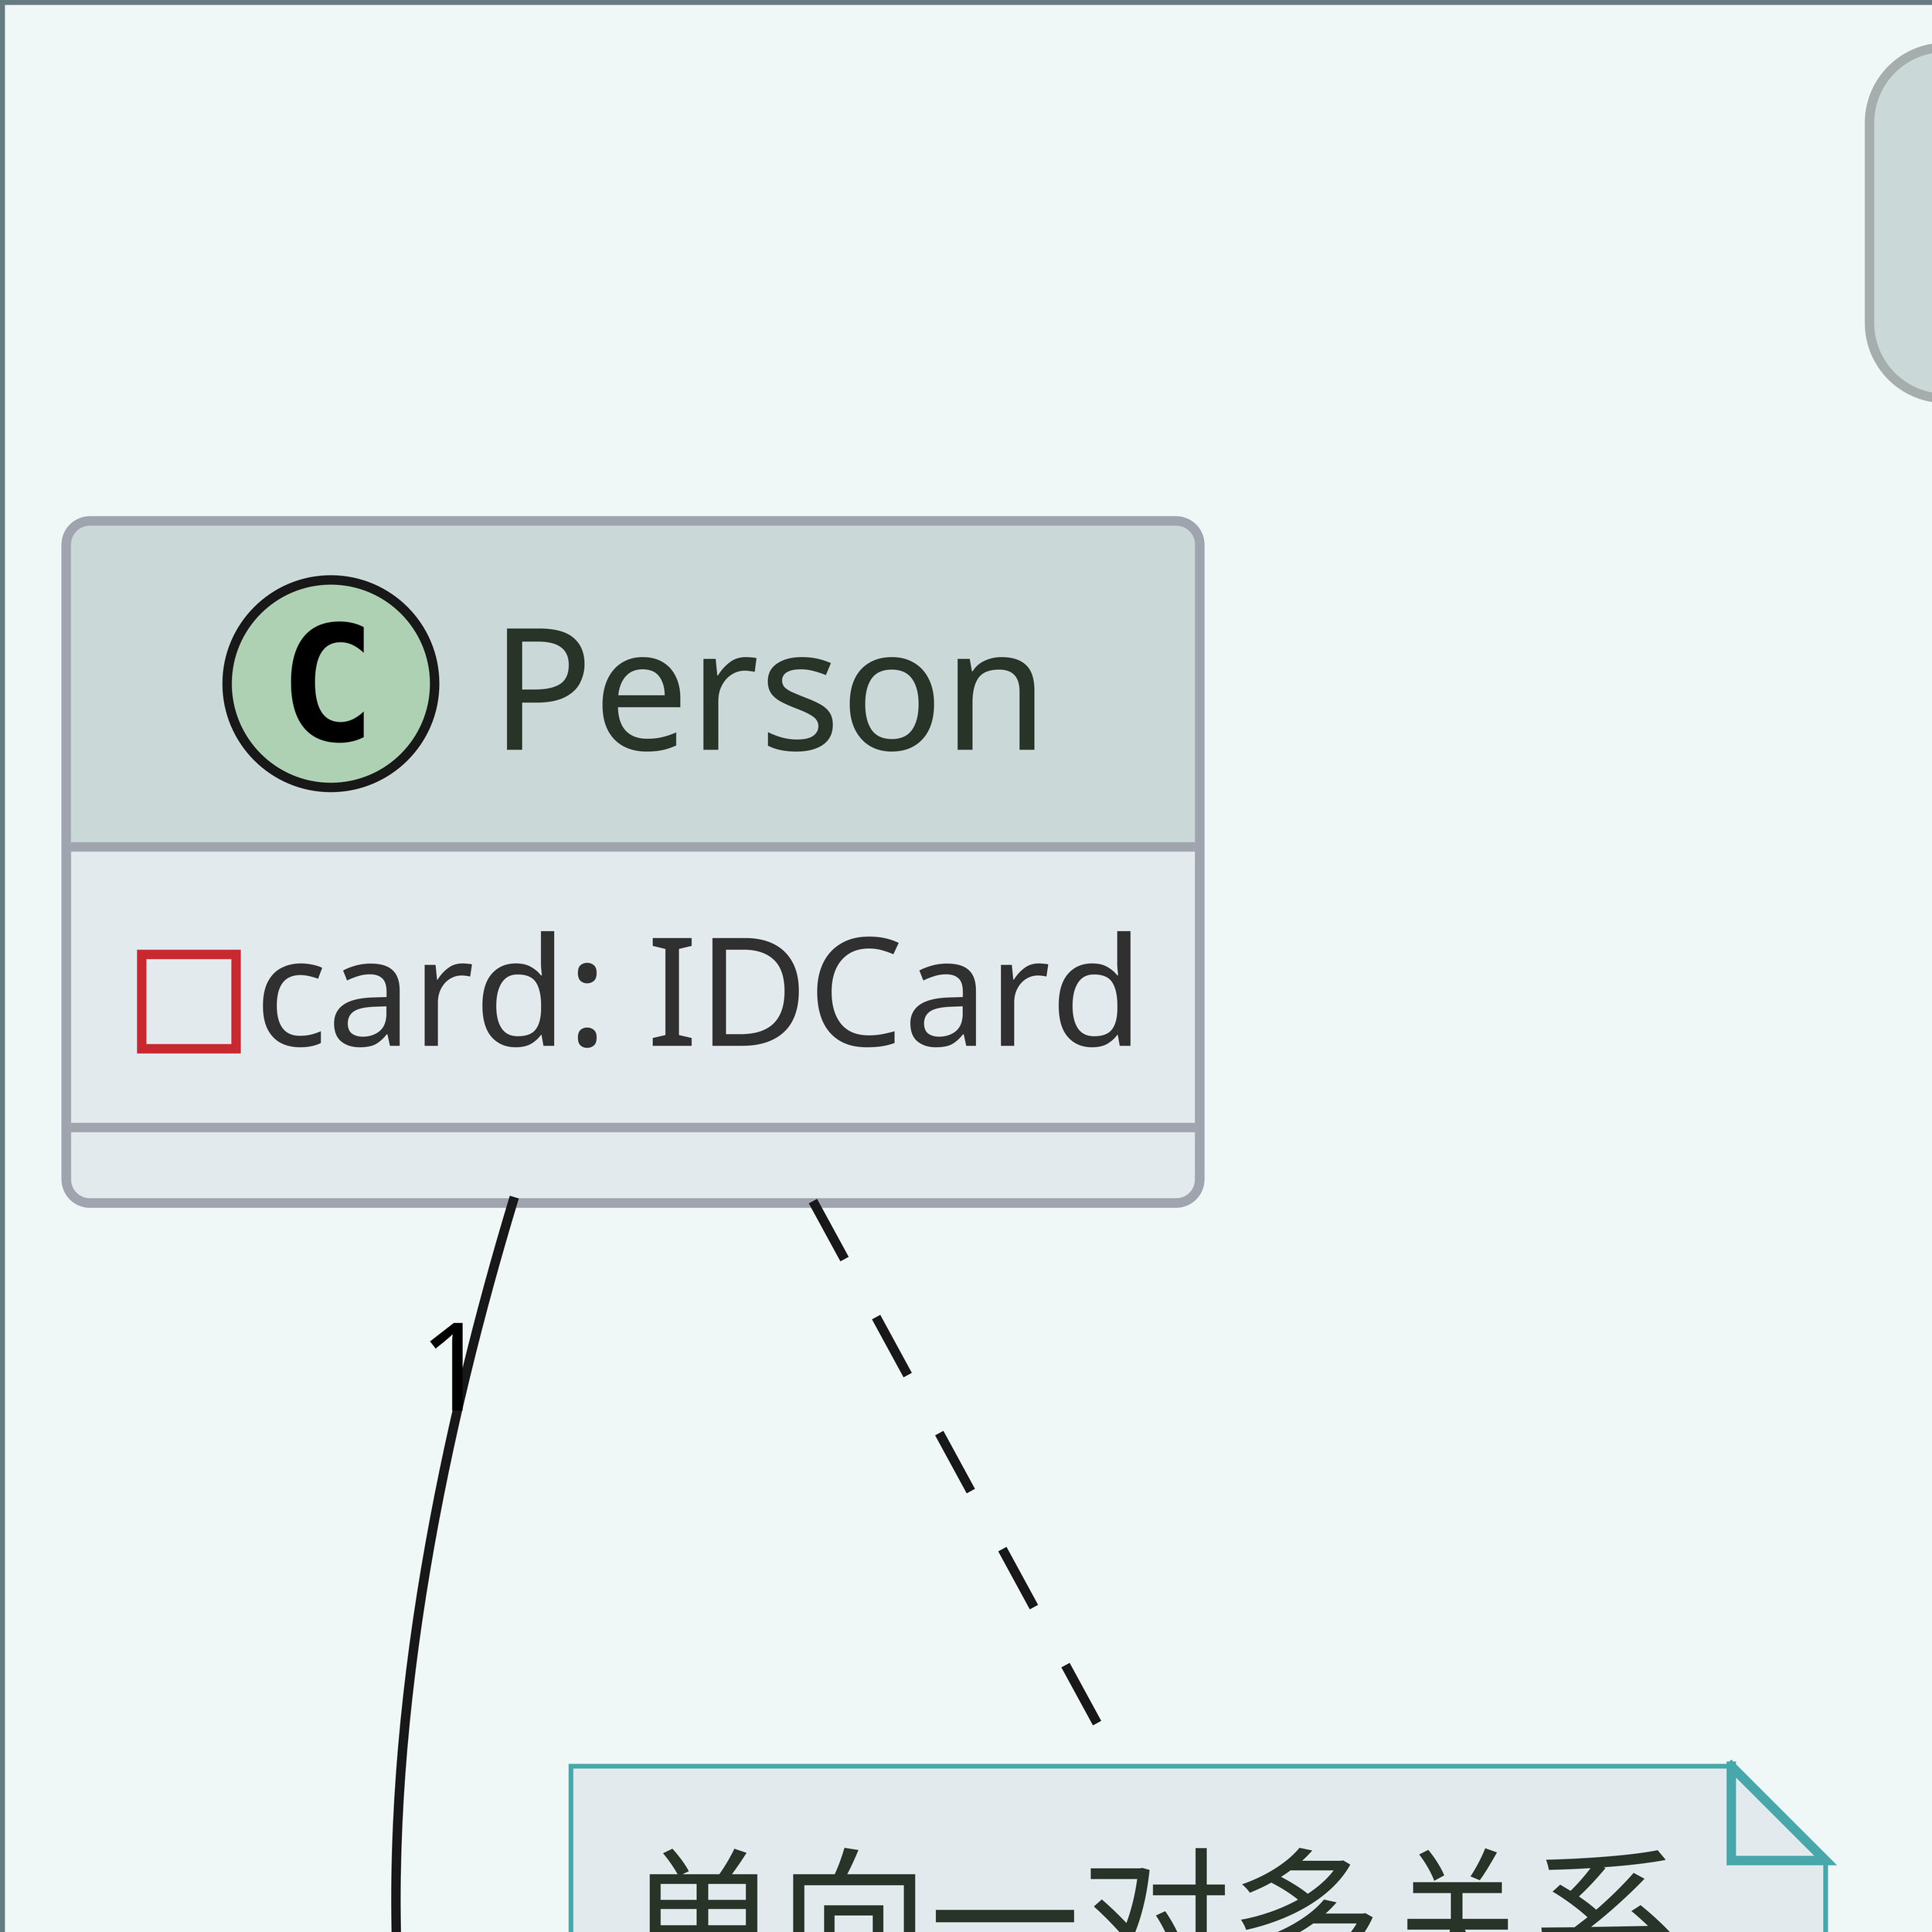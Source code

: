 @startuml
' 允许各种图混合使用
allowmixing
' UML图标题
title 关联关系

/'
	"1": 表示有且仅有一个
	"0...": 表示0个或多个
	"0,1": 表示0个或一个
	"n...m": 表示有n到m个都可以
	"m...*": 表示至少有m个
'/

class Person{
	- card: IDCard
}
class IDCard
/'单向一对一关系'/
note "单向一对多关系" as N1
Person .. N1
N1 .. IDCard
Person "1" --> "0..*" IDCard




/'双向一对一关系'/
note "双向一对多关系/多对一关系" as N2
class Person2{
	- card: IDCard2
}
class IDCard2{
	- person: Person2
}

Person2 .. N2
N2 .. IDCard2
Person2 "1" --> "0..*" IDCard2





/''''说明与样式
' 类之间的关系
依赖关系..>     .>		<.		<..
继承关系--|>    -|>		<|-		<|--
实现关系..|>    .|>		<|.		<|..
关联关系-->     <-->		--		->		<->
聚合关系--o     <--o		o-		o--
组合关系--*     <--*		*-		*--

' 访问权限
- private
# protected
~ default
+ public

' 备注
1. note top of Object : 备注在对象的四周
2. note "无方位位置" as Note1
3. note left: 备注在前一个类的四周
4. note on link #red : 链接注释
5. note left of Object
	注释内容
   end note

' 包
package com.lft.design.pattern {
	' 接口
	interface Interface
	' 棒棒糖接口()-- ()- --() -()
	Interface2 ()-- A
	' 抽象类
	abstract class AbstractClass
}
' 枚举
enum TimeUnit{
	DAYS
	HOURS
	MINUTES
	SECONDS
}

' 泛型
class Eye<? extends Head>{

}

' 命名空间
namespace net.dummy #DDDDDD {
	Meeting o-- Person
	.BaseClass <|- Meeting
}

' 改变箭头方向 left right up down
A .up.> B

' 关系类
class Student{
	Name
}
Student "0..*" -- "1..*" Course
(Student, Course) . Enrollment
class Enrollment{
	drop()
	cancel()
}

' 普通类
class Person{
	..Field..
	{field}				- name: String
	{static}{field}		- head: Head
	--Constructor--
	+ Person(name: String)
	==Method==
	{method}			+ getName(): String
	{abstract}{method}	+ doSomething(): void
	__Other__
}
class Head
Person "1" *-- "1" Head : contains >

' 类说明
class A << (I,#FF7700) 说明 >>
' 箭头颜色
A .[#395862].> B
'/


'' 类图样式

' 全局样式
skinparam {
	' 全局背景颜色
	backgroundColor #F0F7F7

	' 画布样式
	DiagramBorderColor #677C81
	DiagramBorderThickness 1

	' 分辨率
	Dpi 1920

	' 是否启用阴影
	Shadowing false


	' 手写样式是否启用
	handwritten false

	' 标题样式
	TitleBackgroundColor #CBD8D8
	TitleBorderColor #A5ADAD
	TitleBorderRoundCorner 16
	TitleBorderThickness 1
	TitleFontColor #6A8181
	TitleFontName YouYuan
	TitleFontSize 20

	' 箭头
	ArrowColor #6D6D6D
    ArrowThickness 1
	ArrowFontColor #6D6D6D
	ArrowFontName  Fira Code
	ArrowFontSize 16

	' 注释样式
	NoteBackgroundColor #E3EAED
	NoteBorderColor #47A7AB
    NoteFontColor #283428
    NoteFontName YouYuan
    NoteFontSize 16

	' 类图主样式
	ClassBackgroundColor #E3EAED
    ClassHeaderBackgroundColor #CBD8D8
	ClassBorderColor #A0A4AF
    ClassBorderThickness 1
    ClassAttributeIconSize 14
    ClassAttributeFontName  Fira Code
    ClassAttributeFontColor #303030
    ClassAttributeFontSize 16
    ClassFontColor #283428
'    ClassFontName Fira Code
    ClassFontSize 18

    ' 图头标志样式
    StereotypeABackgroundColor #C3E88D
    StereotypeABorderColor #347998
    StereotypeCBackgroundColor #4FC3F7
    StereotypeCBorderColor #3683A5
    StereotypeEBackgroundColor #F78C6C
    StereotypeEBorderColor #894D3E
    StereotypeIBackgroundColor #C3E88D
    StereotypeIBorderColor #6F8150
    StereotypeNBackgroundColor #C691E9
    StereotypeNBorderColor #5D436A

	' 类图包样式
	PackageBackgroundColor #EAF9F7-#D4F1F2
	PackageBorderThickness 1
	PackageBorderColor 6D6D6D
    PackageFontColor #283428
    PackageFontName Fira Code
    PackageFontSize 18
    '''包样式 <<Node>> <<Rectangle>> <<Folder>> <<Frame>> <<Cloud>> <<Database>>
    PackageStyle Frame
    PackageTitleAlignment center

	' 用例图样式
    UsecaseBackgroundColor #CBD8D8
    UsecaseBorderColor #A0A4AF
    UsecaseBorderThickness 1
    UsecaseFontColor #283428
    UsecaseFontName Fira Code
    UsecaseFontSize 16
    UsecaseStereotypeFontColor #283428
    UsecaseStereotypeFontName Fira Code
    UsecaseStereotypeFontSize 12

	' 矩形样式
	RectangleBackgroundColor #E3EAED
	RectangleBorderColor #A0A4AF
	RectangleBorderThickness 1
	RectangleFontColor #283428
	RectangleFontName Fira Code
	RectangleFontSize 18
	' 字体样式 Normal Bold Italic
	RectangleFontStyle Bold Italic
}
@enduml